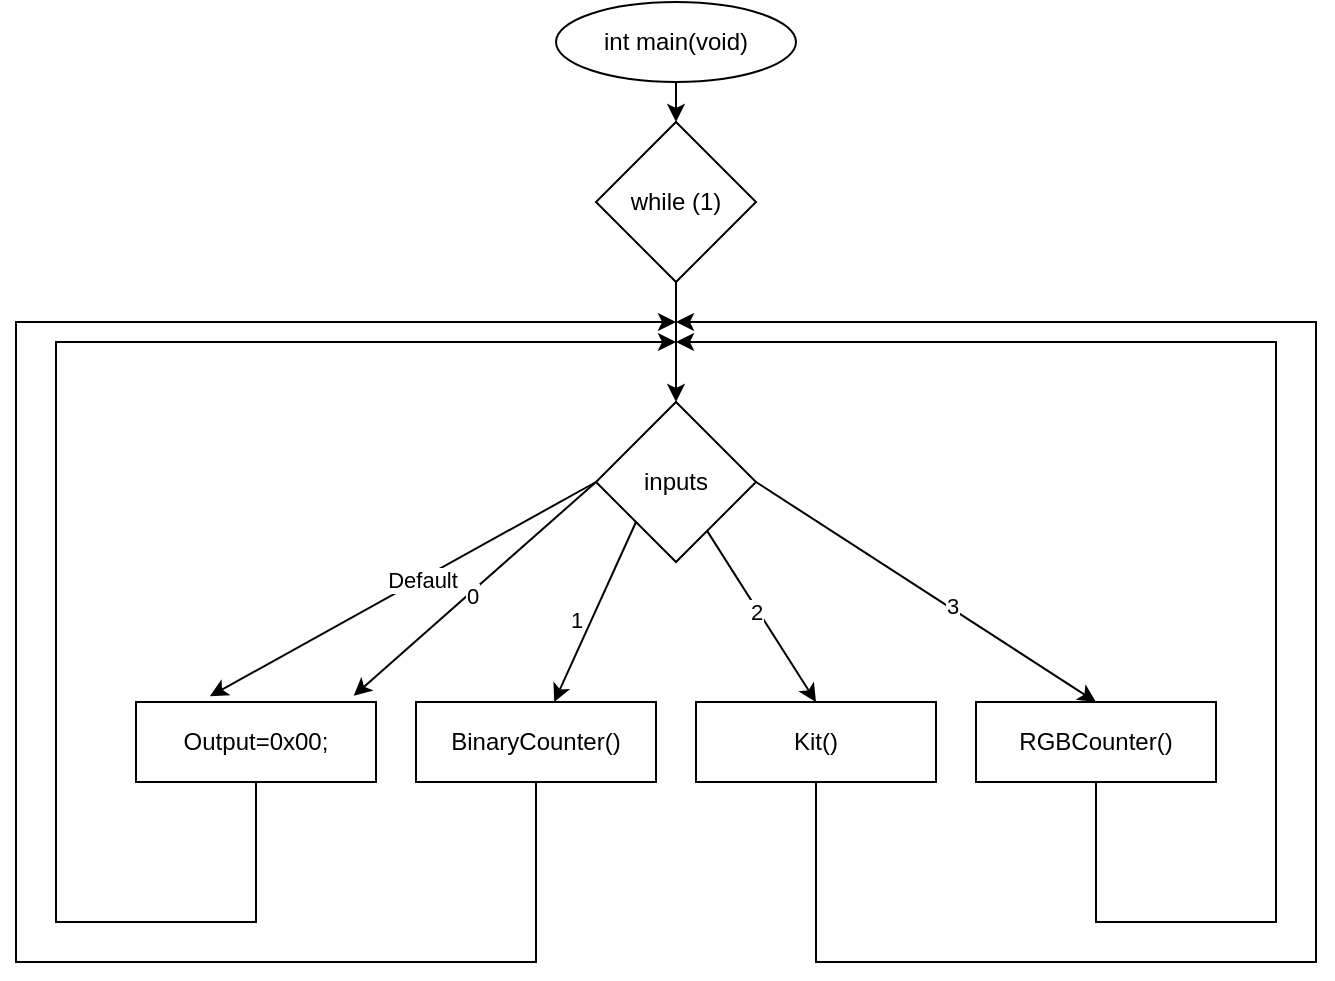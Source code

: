<mxfile version="21.7.2" type="github">
  <diagram name="Page-1" id="puif6D02_YQ-xSfoNBgj">
    <mxGraphModel dx="873" dy="506" grid="1" gridSize="10" guides="1" tooltips="1" connect="1" arrows="1" fold="1" page="1" pageScale="1" pageWidth="827" pageHeight="1169" math="0" shadow="0">
      <root>
        <mxCell id="0" />
        <mxCell id="1" parent="0" />
        <mxCell id="DIA7qu9ia76_kp_PGCWD-1" value="int main(void)" style="ellipse;whiteSpace=wrap;html=1;" vertex="1" parent="1">
          <mxGeometry x="320" y="170" width="120" height="40" as="geometry" />
        </mxCell>
        <mxCell id="DIA7qu9ia76_kp_PGCWD-2" value="while (1)" style="rhombus;whiteSpace=wrap;html=1;" vertex="1" parent="1">
          <mxGeometry x="340" y="230" width="80" height="80" as="geometry" />
        </mxCell>
        <mxCell id="DIA7qu9ia76_kp_PGCWD-5" value="" style="endArrow=classic;html=1;rounded=0;entryX=0.5;entryY=0;entryDx=0;entryDy=0;" edge="1" parent="1" target="DIA7qu9ia76_kp_PGCWD-2">
          <mxGeometry width="50" height="50" relative="1" as="geometry">
            <mxPoint x="380" y="210" as="sourcePoint" />
            <mxPoint x="430" y="160" as="targetPoint" />
          </mxGeometry>
        </mxCell>
        <mxCell id="DIA7qu9ia76_kp_PGCWD-6" value="" style="endArrow=classic;html=1;rounded=0;exitX=0.5;exitY=1;exitDx=0;exitDy=0;" edge="1" parent="1" source="DIA7qu9ia76_kp_PGCWD-2">
          <mxGeometry relative="1" as="geometry">
            <mxPoint x="380" y="330" as="sourcePoint" />
            <mxPoint x="380" y="370" as="targetPoint" />
          </mxGeometry>
        </mxCell>
        <mxCell id="DIA7qu9ia76_kp_PGCWD-10" value="inputs" style="rhombus;whiteSpace=wrap;html=1;" vertex="1" parent="1">
          <mxGeometry x="340" y="370" width="80" height="80" as="geometry" />
        </mxCell>
        <mxCell id="DIA7qu9ia76_kp_PGCWD-15" value="Output=0x00;" style="rounded=0;whiteSpace=wrap;html=1;" vertex="1" parent="1">
          <mxGeometry x="110" y="520" width="120" height="40" as="geometry" />
        </mxCell>
        <mxCell id="DIA7qu9ia76_kp_PGCWD-18" value="" style="endArrow=classic;html=1;rounded=0;entryX=0.907;entryY=-0.077;entryDx=0;entryDy=0;entryPerimeter=0;" edge="1" parent="1" target="DIA7qu9ia76_kp_PGCWD-15">
          <mxGeometry width="50" height="50" relative="1" as="geometry">
            <mxPoint x="340" y="410" as="sourcePoint" />
            <mxPoint x="390" y="360" as="targetPoint" />
          </mxGeometry>
        </mxCell>
        <mxCell id="DIA7qu9ia76_kp_PGCWD-24" value="0" style="edgeLabel;html=1;align=center;verticalAlign=middle;resizable=0;points=[];" vertex="1" connectable="0" parent="DIA7qu9ia76_kp_PGCWD-18">
          <mxGeometry x="0.041" y="1" relative="1" as="geometry">
            <mxPoint as="offset" />
          </mxGeometry>
        </mxCell>
        <mxCell id="DIA7qu9ia76_kp_PGCWD-19" value="" style="endArrow=classic;html=1;rounded=0;entryX=0.308;entryY=-0.072;entryDx=0;entryDy=0;entryPerimeter=0;" edge="1" parent="1" target="DIA7qu9ia76_kp_PGCWD-15">
          <mxGeometry width="50" height="50" relative="1" as="geometry">
            <mxPoint x="340" y="410" as="sourcePoint" />
            <mxPoint x="390" y="360" as="targetPoint" />
          </mxGeometry>
        </mxCell>
        <mxCell id="DIA7qu9ia76_kp_PGCWD-21" value="Default" style="edgeLabel;html=1;align=center;verticalAlign=middle;resizable=0;points=[];" vertex="1" connectable="0" parent="DIA7qu9ia76_kp_PGCWD-19">
          <mxGeometry x="-0.099" relative="1" as="geometry">
            <mxPoint as="offset" />
          </mxGeometry>
        </mxCell>
        <mxCell id="DIA7qu9ia76_kp_PGCWD-26" value="BinaryCounter()" style="rounded=0;whiteSpace=wrap;html=1;" vertex="1" parent="1">
          <mxGeometry x="250" y="520" width="120" height="40" as="geometry" />
        </mxCell>
        <mxCell id="DIA7qu9ia76_kp_PGCWD-27" value="Kit()" style="rounded=0;whiteSpace=wrap;html=1;" vertex="1" parent="1">
          <mxGeometry x="390" y="520" width="120" height="40" as="geometry" />
        </mxCell>
        <mxCell id="DIA7qu9ia76_kp_PGCWD-28" value="RGBCounter()" style="rounded=0;whiteSpace=wrap;html=1;" vertex="1" parent="1">
          <mxGeometry x="530" y="520" width="120" height="40" as="geometry" />
        </mxCell>
        <mxCell id="DIA7qu9ia76_kp_PGCWD-29" value="" style="endArrow=classic;html=1;rounded=0;exitX=0;exitY=1;exitDx=0;exitDy=0;" edge="1" parent="1" source="DIA7qu9ia76_kp_PGCWD-10" target="DIA7qu9ia76_kp_PGCWD-26">
          <mxGeometry width="50" height="50" relative="1" as="geometry">
            <mxPoint x="400" y="500" as="sourcePoint" />
            <mxPoint x="450" y="450" as="targetPoint" />
          </mxGeometry>
        </mxCell>
        <mxCell id="DIA7qu9ia76_kp_PGCWD-32" value="1" style="edgeLabel;html=1;align=center;verticalAlign=middle;resizable=0;points=[];" vertex="1" connectable="0" parent="DIA7qu9ia76_kp_PGCWD-29">
          <mxGeometry x="0.047" y="3" relative="1" as="geometry">
            <mxPoint x="-11" as="offset" />
          </mxGeometry>
        </mxCell>
        <mxCell id="DIA7qu9ia76_kp_PGCWD-30" value="" style="endArrow=classic;html=1;rounded=0;entryX=0.5;entryY=0;entryDx=0;entryDy=0;" edge="1" parent="1" source="DIA7qu9ia76_kp_PGCWD-10" target="DIA7qu9ia76_kp_PGCWD-27">
          <mxGeometry width="50" height="50" relative="1" as="geometry">
            <mxPoint x="400" y="500" as="sourcePoint" />
            <mxPoint x="450" y="450" as="targetPoint" />
          </mxGeometry>
        </mxCell>
        <mxCell id="DIA7qu9ia76_kp_PGCWD-33" value="2" style="edgeLabel;html=1;align=center;verticalAlign=middle;resizable=0;points=[];" vertex="1" connectable="0" parent="DIA7qu9ia76_kp_PGCWD-30">
          <mxGeometry x="-0.075" y="-1" relative="1" as="geometry">
            <mxPoint as="offset" />
          </mxGeometry>
        </mxCell>
        <mxCell id="DIA7qu9ia76_kp_PGCWD-31" value="" style="endArrow=classic;html=1;rounded=0;exitX=1;exitY=0.5;exitDx=0;exitDy=0;entryX=0.5;entryY=0;entryDx=0;entryDy=0;" edge="1" parent="1" source="DIA7qu9ia76_kp_PGCWD-10" target="DIA7qu9ia76_kp_PGCWD-28">
          <mxGeometry width="50" height="50" relative="1" as="geometry">
            <mxPoint x="400" y="500" as="sourcePoint" />
            <mxPoint x="450" y="450" as="targetPoint" />
          </mxGeometry>
        </mxCell>
        <mxCell id="DIA7qu9ia76_kp_PGCWD-34" value="3" style="edgeLabel;html=1;align=center;verticalAlign=middle;resizable=0;points=[];" vertex="1" connectable="0" parent="DIA7qu9ia76_kp_PGCWD-31">
          <mxGeometry x="0.147" y="1" relative="1" as="geometry">
            <mxPoint as="offset" />
          </mxGeometry>
        </mxCell>
        <mxCell id="DIA7qu9ia76_kp_PGCWD-35" value="" style="endArrow=classic;html=1;rounded=0;exitX=0.5;exitY=1;exitDx=0;exitDy=0;" edge="1" parent="1" source="DIA7qu9ia76_kp_PGCWD-15">
          <mxGeometry width="50" height="50" relative="1" as="geometry">
            <mxPoint x="160" y="550" as="sourcePoint" />
            <mxPoint x="380" y="340" as="targetPoint" />
            <Array as="points">
              <mxPoint x="170" y="630" />
              <mxPoint x="70" y="630" />
              <mxPoint x="70" y="340" />
            </Array>
          </mxGeometry>
        </mxCell>
        <mxCell id="DIA7qu9ia76_kp_PGCWD-41" value="" style="endArrow=classic;html=1;rounded=0;" edge="1" parent="1">
          <mxGeometry width="50" height="50" relative="1" as="geometry">
            <mxPoint x="310" y="560" as="sourcePoint" />
            <mxPoint x="380" y="330" as="targetPoint" />
            <Array as="points">
              <mxPoint x="310" y="650" />
              <mxPoint x="50" y="650" />
              <mxPoint x="50" y="330" />
            </Array>
          </mxGeometry>
        </mxCell>
        <mxCell id="DIA7qu9ia76_kp_PGCWD-42" value="" style="endArrow=classic;html=1;rounded=0;exitX=0.5;exitY=1;exitDx=0;exitDy=0;" edge="1" parent="1">
          <mxGeometry width="50" height="50" relative="1" as="geometry">
            <mxPoint x="450" y="560" as="sourcePoint" />
            <mxPoint x="380" y="330" as="targetPoint" />
            <Array as="points">
              <mxPoint x="450" y="650" />
              <mxPoint x="700" y="650" />
              <mxPoint x="700" y="330" />
            </Array>
          </mxGeometry>
        </mxCell>
        <mxCell id="DIA7qu9ia76_kp_PGCWD-43" value="" style="endArrow=classic;html=1;rounded=0;exitX=0.5;exitY=1;exitDx=0;exitDy=0;" edge="1" parent="1" source="DIA7qu9ia76_kp_PGCWD-28">
          <mxGeometry width="50" height="50" relative="1" as="geometry">
            <mxPoint x="590" y="580" as="sourcePoint" />
            <mxPoint x="380" y="340" as="targetPoint" />
            <Array as="points">
              <mxPoint x="590" y="630" />
              <mxPoint x="680" y="630" />
              <mxPoint x="680" y="340" />
            </Array>
          </mxGeometry>
        </mxCell>
      </root>
    </mxGraphModel>
  </diagram>
</mxfile>
